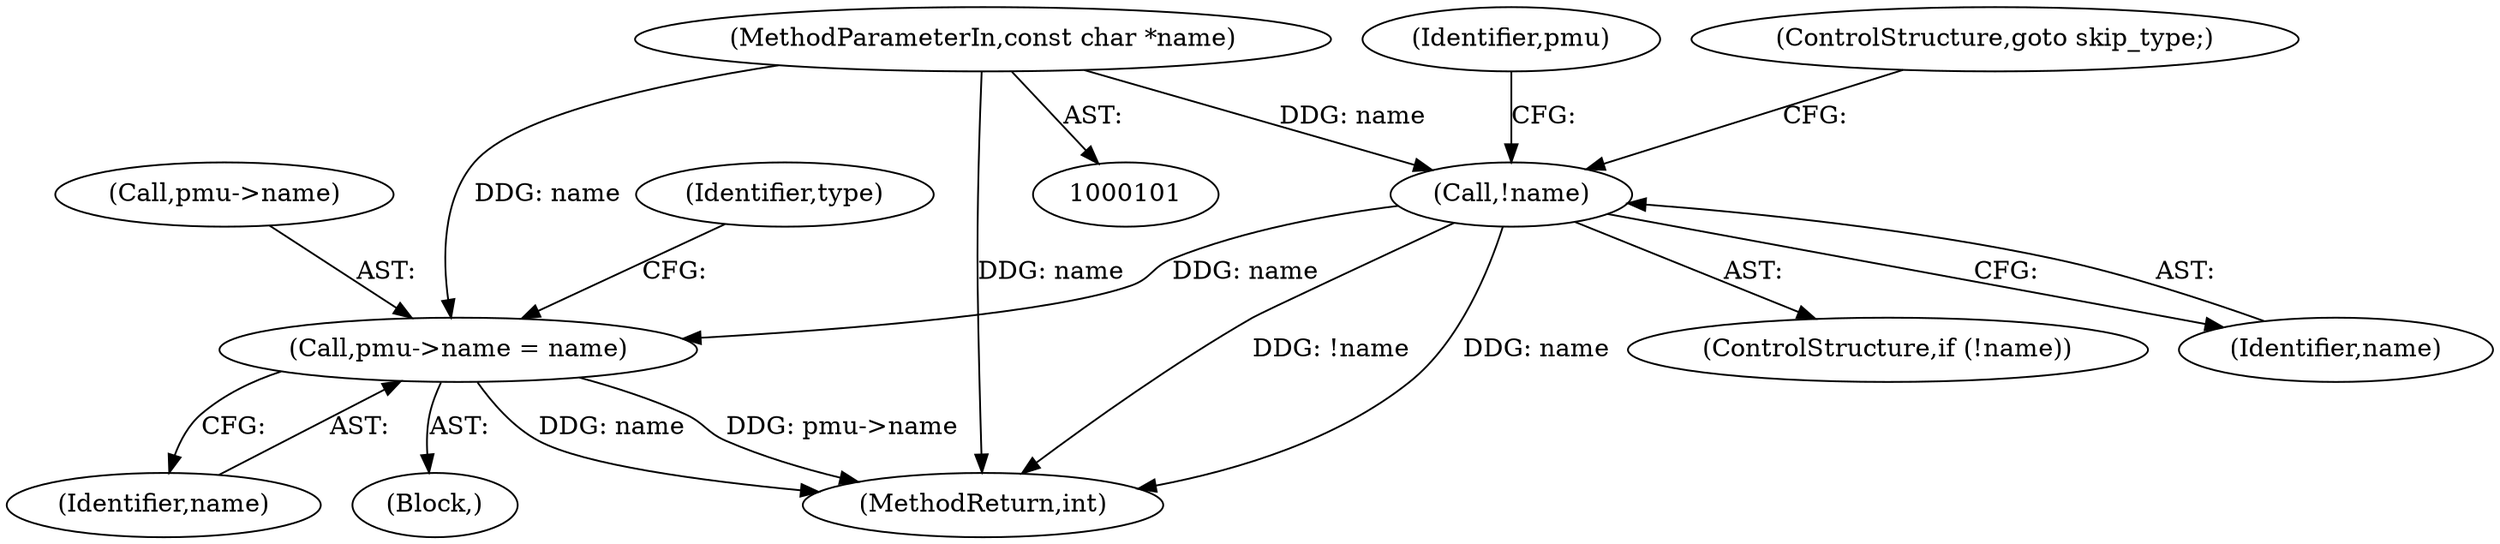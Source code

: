 digraph "0_linux_c3c87e770458aa004bd7ed3f29945ff436fd6511_0@pointer" {
"1000134" [label="(Call,!name)"];
"1000103" [label="(MethodParameterIn,const char *name)"];
"1000137" [label="(Call,pmu->name = name)"];
"1000144" [label="(Identifier,type)"];
"1000138" [label="(Call,pmu->name)"];
"1000141" [label="(Identifier,name)"];
"1000105" [label="(Block,)"];
"1000139" [label="(Identifier,pmu)"];
"1000135" [label="(Identifier,name)"];
"1000370" [label="(MethodReturn,int)"];
"1000137" [label="(Call,pmu->name = name)"];
"1000136" [label="(ControlStructure,goto skip_type;)"];
"1000103" [label="(MethodParameterIn,const char *name)"];
"1000133" [label="(ControlStructure,if (!name))"];
"1000134" [label="(Call,!name)"];
"1000134" -> "1000133"  [label="AST: "];
"1000134" -> "1000135"  [label="CFG: "];
"1000135" -> "1000134"  [label="AST: "];
"1000136" -> "1000134"  [label="CFG: "];
"1000139" -> "1000134"  [label="CFG: "];
"1000134" -> "1000370"  [label="DDG: !name"];
"1000134" -> "1000370"  [label="DDG: name"];
"1000103" -> "1000134"  [label="DDG: name"];
"1000134" -> "1000137"  [label="DDG: name"];
"1000103" -> "1000101"  [label="AST: "];
"1000103" -> "1000370"  [label="DDG: name"];
"1000103" -> "1000137"  [label="DDG: name"];
"1000137" -> "1000105"  [label="AST: "];
"1000137" -> "1000141"  [label="CFG: "];
"1000138" -> "1000137"  [label="AST: "];
"1000141" -> "1000137"  [label="AST: "];
"1000144" -> "1000137"  [label="CFG: "];
"1000137" -> "1000370"  [label="DDG: name"];
"1000137" -> "1000370"  [label="DDG: pmu->name"];
}

